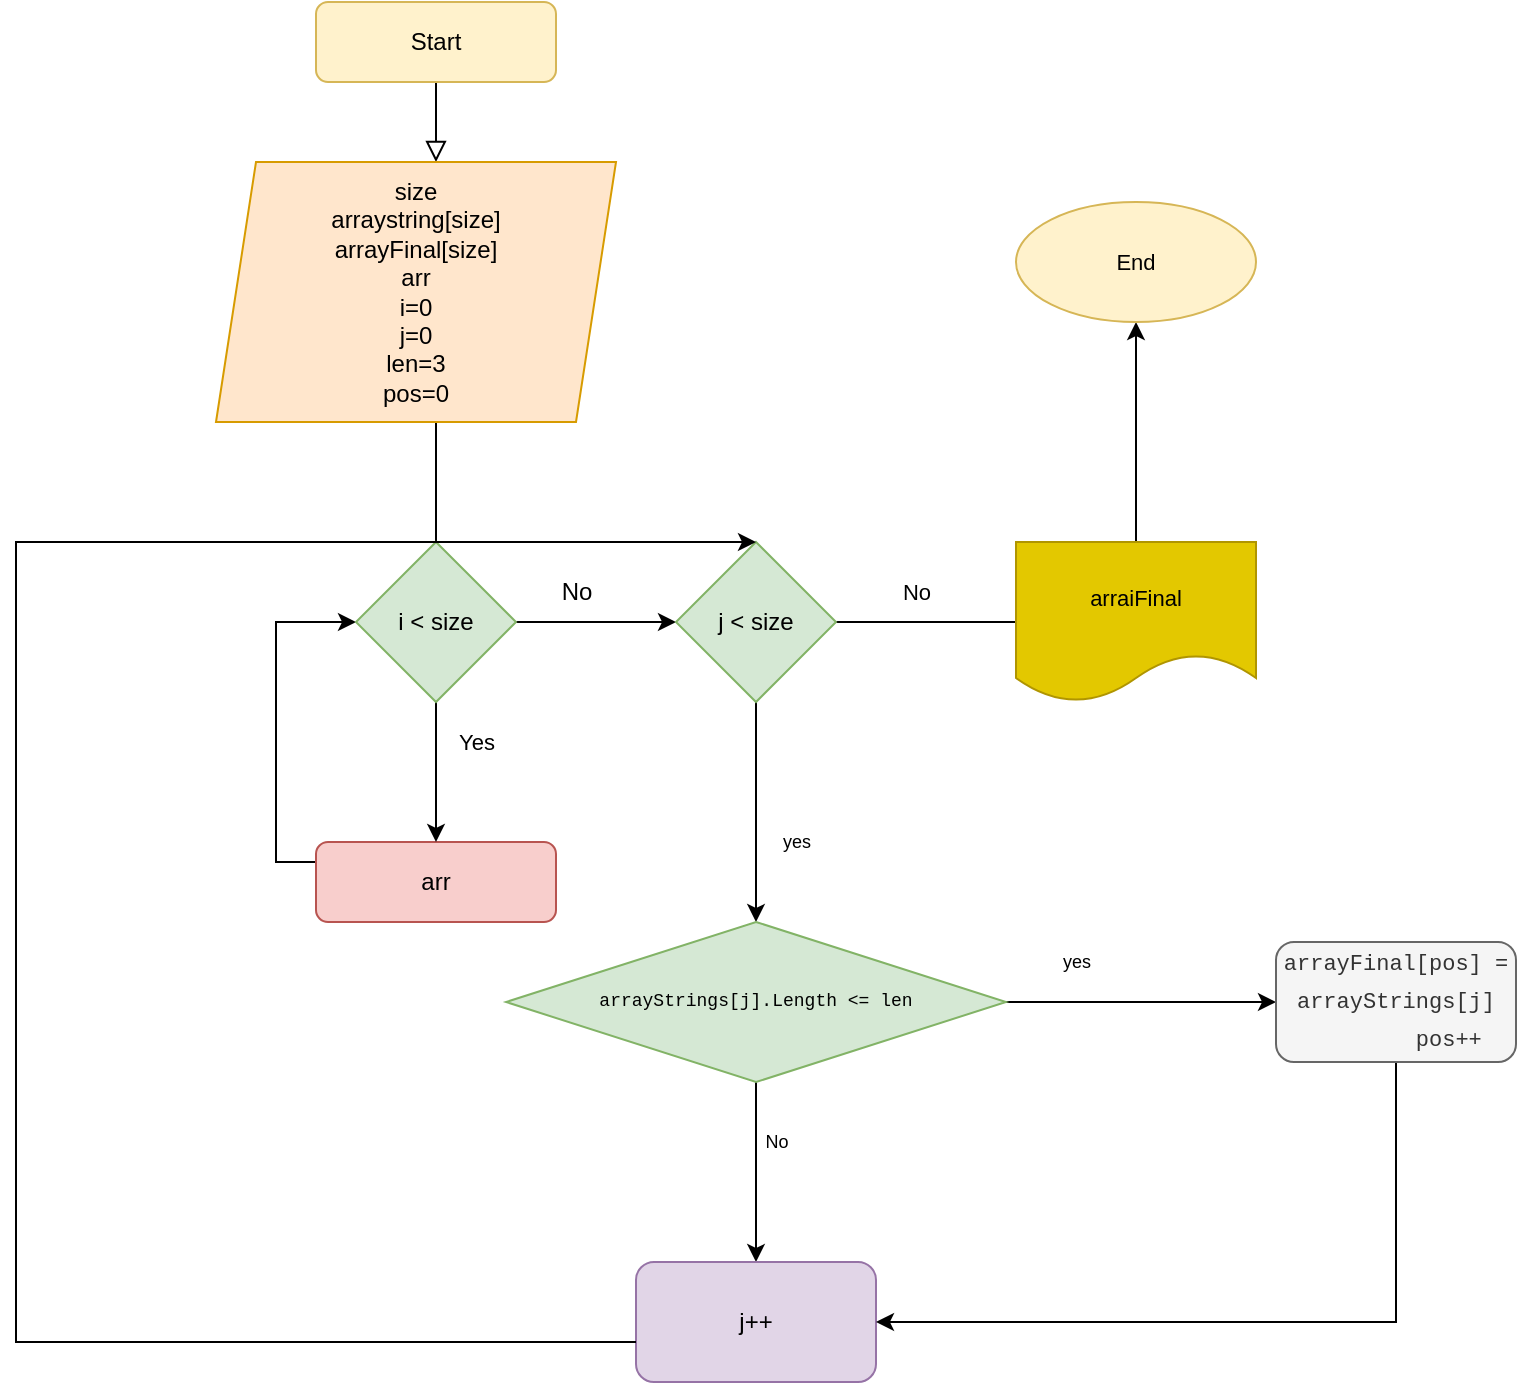 <mxfile version="20.6.0" type="device"><diagram id="C5RBs43oDa-KdzZeNtuy" name="Page-1"><mxGraphModel dx="782" dy="468" grid="1" gridSize="10" guides="1" tooltips="1" connect="1" arrows="1" fold="1" page="1" pageScale="1" pageWidth="827" pageHeight="1169" math="0" shadow="0"><root><mxCell id="WIyWlLk6GJQsqaUBKTNV-0"/><mxCell id="WIyWlLk6GJQsqaUBKTNV-1" parent="WIyWlLk6GJQsqaUBKTNV-0"/><mxCell id="WIyWlLk6GJQsqaUBKTNV-2" value="" style="rounded=0;html=1;jettySize=auto;orthogonalLoop=1;fontSize=11;endArrow=block;endFill=0;endSize=8;strokeWidth=1;shadow=0;labelBackgroundColor=none;edgeStyle=orthogonalEdgeStyle;" parent="WIyWlLk6GJQsqaUBKTNV-1" source="WIyWlLk6GJQsqaUBKTNV-3" edge="1"><mxGeometry relative="1" as="geometry"><mxPoint x="220" y="90" as="targetPoint"/><Array as="points"><mxPoint x="220" y="80"/><mxPoint x="220" y="80"/></Array></mxGeometry></mxCell><mxCell id="WIyWlLk6GJQsqaUBKTNV-3" value="Start" style="rounded=1;whiteSpace=wrap;html=1;fontSize=12;glass=0;strokeWidth=1;shadow=0;fillColor=#fff2cc;strokeColor=#d6b656;" parent="WIyWlLk6GJQsqaUBKTNV-1" vertex="1"><mxGeometry x="160" y="10" width="120" height="40" as="geometry"/></mxCell><mxCell id="WIyWlLk6GJQsqaUBKTNV-4" value="Yes" style="rounded=0;html=1;jettySize=auto;orthogonalLoop=1;fontSize=11;endArrow=block;endFill=0;endSize=8;strokeWidth=1;shadow=0;labelBackgroundColor=none;edgeStyle=orthogonalEdgeStyle;exitX=0.5;exitY=1;exitDx=0;exitDy=0;entryX=0.4;entryY=0.125;entryDx=0;entryDy=0;entryPerimeter=0;" parent="WIyWlLk6GJQsqaUBKTNV-1" source="Qa-WRlaczSwfn0y9GeXq-0" edge="1"><mxGeometry x="0.778" y="92" relative="1" as="geometry"><mxPoint x="20" y="-2" as="offset"/><mxPoint x="230" y="250" as="sourcePoint"/><mxPoint x="210" y="290" as="targetPoint"/><Array as="points"><mxPoint x="220" y="220"/><mxPoint x="220" y="290"/></Array></mxGeometry></mxCell><mxCell id="RAyO0OULYKd26wMoCVTq-8" value="" style="edgeStyle=orthogonalEdgeStyle;rounded=0;orthogonalLoop=1;jettySize=auto;html=1;entryX=0;entryY=0.5;entryDx=0;entryDy=0;" parent="WIyWlLk6GJQsqaUBKTNV-1" source="WIyWlLk6GJQsqaUBKTNV-11" target="RAyO0OULYKd26wMoCVTq-0" edge="1"><mxGeometry relative="1" as="geometry"><mxPoint x="60" y="380" as="targetPoint"/><Array as="points"><mxPoint x="140" y="440"/><mxPoint x="140" y="320"/></Array></mxGeometry></mxCell><mxCell id="WIyWlLk6GJQsqaUBKTNV-11" value="arr" style="rounded=1;whiteSpace=wrap;html=1;fontSize=12;glass=0;strokeWidth=1;shadow=0;fillColor=#f8cecc;strokeColor=#b85450;" parent="WIyWlLk6GJQsqaUBKTNV-1" vertex="1"><mxGeometry x="160" y="430" width="120" height="40" as="geometry"/></mxCell><mxCell id="Qa-WRlaczSwfn0y9GeXq-0" value="size&lt;br&gt;arraystring[size]&lt;br&gt;arrayFinal[size]&lt;br&gt;arr&lt;br&gt;i=0&lt;br&gt;j=0&lt;br&gt;len=3&lt;br&gt;pos=0" style="shape=parallelogram;perimeter=parallelogramPerimeter;whiteSpace=wrap;html=1;fixedSize=1;fillColor=#ffe6cc;strokeColor=#d79b00;" parent="WIyWlLk6GJQsqaUBKTNV-1" vertex="1"><mxGeometry x="110" y="90" width="200" height="130" as="geometry"/></mxCell><mxCell id="RAyO0OULYKd26wMoCVTq-3" value="" style="edgeStyle=orthogonalEdgeStyle;rounded=0;orthogonalLoop=1;jettySize=auto;html=1;" parent="WIyWlLk6GJQsqaUBKTNV-1" source="RAyO0OULYKd26wMoCVTq-0" target="WIyWlLk6GJQsqaUBKTNV-11" edge="1"><mxGeometry relative="1" as="geometry"/></mxCell><mxCell id="RAyO0OULYKd26wMoCVTq-10" value="" style="edgeStyle=orthogonalEdgeStyle;rounded=0;orthogonalLoop=1;jettySize=auto;html=1;" parent="WIyWlLk6GJQsqaUBKTNV-1" source="RAyO0OULYKd26wMoCVTq-0" edge="1"><mxGeometry relative="1" as="geometry"><mxPoint x="340" y="320" as="targetPoint"/></mxGeometry></mxCell><mxCell id="RAyO0OULYKd26wMoCVTq-0" value="i &amp;lt; size" style="rhombus;whiteSpace=wrap;html=1;fillColor=#d5e8d4;strokeColor=#82b366;" parent="WIyWlLk6GJQsqaUBKTNV-1" vertex="1"><mxGeometry x="180" y="280" width="80" height="80" as="geometry"/></mxCell><mxCell id="RAyO0OULYKd26wMoCVTq-11" value="No" style="text;html=1;align=center;verticalAlign=middle;resizable=0;points=[];autosize=1;strokeColor=none;fillColor=none;" parent="WIyWlLk6GJQsqaUBKTNV-1" vertex="1"><mxGeometry x="270" y="290" width="40" height="30" as="geometry"/></mxCell><mxCell id="RAyO0OULYKd26wMoCVTq-16" value="" style="edgeStyle=orthogonalEdgeStyle;rounded=0;orthogonalLoop=1;jettySize=auto;html=1;" parent="WIyWlLk6GJQsqaUBKTNV-1" source="RAyO0OULYKd26wMoCVTq-12" target="RAyO0OULYKd26wMoCVTq-15" edge="1"><mxGeometry relative="1" as="geometry"/></mxCell><mxCell id="RAyO0OULYKd26wMoCVTq-27" style="edgeStyle=none;rounded=0;orthogonalLoop=1;jettySize=auto;html=1;fontSize=11;fontColor=#000000;" parent="WIyWlLk6GJQsqaUBKTNV-1" source="RAyO0OULYKd26wMoCVTq-12" edge="1"><mxGeometry relative="1" as="geometry"><mxPoint x="520" y="320" as="targetPoint"/></mxGeometry></mxCell><mxCell id="RAyO0OULYKd26wMoCVTq-12" value="j &amp;lt; size" style="rhombus;whiteSpace=wrap;html=1;fillColor=#d5e8d4;strokeColor=#82b366;" parent="WIyWlLk6GJQsqaUBKTNV-1" vertex="1"><mxGeometry x="340" y="280" width="80" height="80" as="geometry"/></mxCell><mxCell id="RAyO0OULYKd26wMoCVTq-18" value="" style="edgeStyle=orthogonalEdgeStyle;rounded=0;orthogonalLoop=1;jettySize=auto;html=1;fontSize=9;" parent="WIyWlLk6GJQsqaUBKTNV-1" source="RAyO0OULYKd26wMoCVTq-15" target="RAyO0OULYKd26wMoCVTq-17" edge="1"><mxGeometry relative="1" as="geometry"/></mxCell><mxCell id="RAyO0OULYKd26wMoCVTq-22" value="" style="edgeStyle=orthogonalEdgeStyle;rounded=0;orthogonalLoop=1;jettySize=auto;html=1;fontSize=9;" parent="WIyWlLk6GJQsqaUBKTNV-1" source="RAyO0OULYKd26wMoCVTq-15" target="RAyO0OULYKd26wMoCVTq-21" edge="1"><mxGeometry relative="1" as="geometry"/></mxCell><mxCell id="RAyO0OULYKd26wMoCVTq-15" value="&lt;div style=&quot;font-family: Consolas, &amp;quot;Courier New&amp;quot;, monospace; line-height: 19px; font-size: 9px;&quot;&gt;arrayStrings[j].Length &amp;lt;= &lt;span style=&quot;font-size: 9px;&quot;&gt;len&lt;/span&gt;&lt;/div&gt;" style="rhombus;whiteSpace=wrap;html=1;fillColor=#d5e8d4;strokeColor=#82b366;" parent="WIyWlLk6GJQsqaUBKTNV-1" vertex="1"><mxGeometry x="255" y="470" width="250" height="80" as="geometry"/></mxCell><mxCell id="RAyO0OULYKd26wMoCVTq-17" value="j++" style="rounded=1;whiteSpace=wrap;html=1;fillColor=#e1d5e7;strokeColor=#9673a6;" parent="WIyWlLk6GJQsqaUBKTNV-1" vertex="1"><mxGeometry x="320" y="640" width="120" height="60" as="geometry"/></mxCell><mxCell id="RAyO0OULYKd26wMoCVTq-19" value="yes" style="text;html=1;align=center;verticalAlign=middle;resizable=0;points=[];autosize=1;strokeColor=none;fillColor=none;fontSize=9;" parent="WIyWlLk6GJQsqaUBKTNV-1" vertex="1"><mxGeometry x="380" y="420" width="40" height="20" as="geometry"/></mxCell><mxCell id="RAyO0OULYKd26wMoCVTq-20" value="No" style="text;html=1;align=center;verticalAlign=middle;resizable=0;points=[];autosize=1;strokeColor=none;fillColor=none;fontSize=9;" parent="WIyWlLk6GJQsqaUBKTNV-1" vertex="1"><mxGeometry x="370" y="570" width="40" height="20" as="geometry"/></mxCell><mxCell id="RAyO0OULYKd26wMoCVTq-26" style="edgeStyle=none;rounded=0;orthogonalLoop=1;jettySize=auto;html=1;exitX=0.5;exitY=1;exitDx=0;exitDy=0;fontSize=11;fontColor=#000000;entryX=1;entryY=0.5;entryDx=0;entryDy=0;" parent="WIyWlLk6GJQsqaUBKTNV-1" source="RAyO0OULYKd26wMoCVTq-21" target="RAyO0OULYKd26wMoCVTq-17" edge="1"><mxGeometry relative="1" as="geometry"><mxPoint x="700" y="680" as="targetPoint"/><Array as="points"><mxPoint x="700" y="670"/></Array></mxGeometry></mxCell><mxCell id="RAyO0OULYKd26wMoCVTq-21" value="&lt;font style=&quot;font-size: 11px;&quot;&gt;&lt;br&gt;&lt;/font&gt;&lt;div style=&quot;font-family: Consolas, &amp;quot;Courier New&amp;quot;, monospace; font-weight: normal; line-height: 19px; font-size: 11px;&quot;&gt;&lt;div&gt;&lt;font style=&quot;font-size: 11px;&quot;&gt;arrayFinal[pos] = arrayStrings[j]&lt;/font&gt;&lt;/div&gt;&lt;div&gt;&lt;font style=&quot;font-size: 11px;&quot;&gt;&amp;nbsp; &amp;nbsp; &amp;nbsp; &amp;nbsp; pos++&lt;/font&gt;&lt;/div&gt;&lt;/div&gt;&lt;font style=&quot;font-size: 11px;&quot;&gt;&lt;br&gt;&lt;/font&gt;" style="rounded=1;whiteSpace=wrap;html=1;fillColor=#f5f5f5;strokeColor=#666666;fontColor=#333333;" parent="WIyWlLk6GJQsqaUBKTNV-1" vertex="1"><mxGeometry x="640" y="480" width="120" height="60" as="geometry"/></mxCell><mxCell id="RAyO0OULYKd26wMoCVTq-23" value="yes" style="text;html=1;align=center;verticalAlign=middle;resizable=0;points=[];autosize=1;strokeColor=none;fillColor=none;fontSize=9;" parent="WIyWlLk6GJQsqaUBKTNV-1" vertex="1"><mxGeometry x="520" y="480" width="40" height="20" as="geometry"/></mxCell><mxCell id="RAyO0OULYKd26wMoCVTq-24" value="" style="rounded=0;orthogonalLoop=1;jettySize=auto;html=1;entryX=0.5;entryY=0;entryDx=0;entryDy=0;" parent="WIyWlLk6GJQsqaUBKTNV-1" target="RAyO0OULYKd26wMoCVTq-12" edge="1"><mxGeometry relative="1" as="geometry"><mxPoint x="320" y="680" as="sourcePoint"/><mxPoint x="350" y="280" as="targetPoint"/><Array as="points"><mxPoint x="10" y="680"/><mxPoint x="10" y="480"/><mxPoint x="10" y="280"/></Array></mxGeometry></mxCell><mxCell id="RAyO0OULYKd26wMoCVTq-28" value="No" style="text;html=1;align=center;verticalAlign=middle;resizable=0;points=[];autosize=1;strokeColor=none;fillColor=none;fontSize=11;fontColor=#000000;" parent="WIyWlLk6GJQsqaUBKTNV-1" vertex="1"><mxGeometry x="440" y="290" width="40" height="30" as="geometry"/></mxCell><mxCell id="RAyO0OULYKd26wMoCVTq-31" value="" style="edgeStyle=none;rounded=0;orthogonalLoop=1;jettySize=auto;html=1;fontSize=11;fontColor=#000000;" parent="WIyWlLk6GJQsqaUBKTNV-1" source="RAyO0OULYKd26wMoCVTq-29" target="RAyO0OULYKd26wMoCVTq-30" edge="1"><mxGeometry relative="1" as="geometry"/></mxCell><mxCell id="RAyO0OULYKd26wMoCVTq-29" value="arraiFinal" style="shape=document;whiteSpace=wrap;html=1;boundedLbl=1;labelBackgroundColor=none;fontSize=11;fontColor=#000000;fillColor=#e3c800;strokeColor=#B09500;" parent="WIyWlLk6GJQsqaUBKTNV-1" vertex="1"><mxGeometry x="510" y="280" width="120" height="80" as="geometry"/></mxCell><mxCell id="RAyO0OULYKd26wMoCVTq-30" value="End" style="ellipse;whiteSpace=wrap;html=1;fontSize=11;labelBackgroundColor=none;fillColor=#fff2cc;strokeColor=#d6b656;" parent="WIyWlLk6GJQsqaUBKTNV-1" vertex="1"><mxGeometry x="510" y="110" width="120" height="60" as="geometry"/></mxCell></root></mxGraphModel></diagram></mxfile>